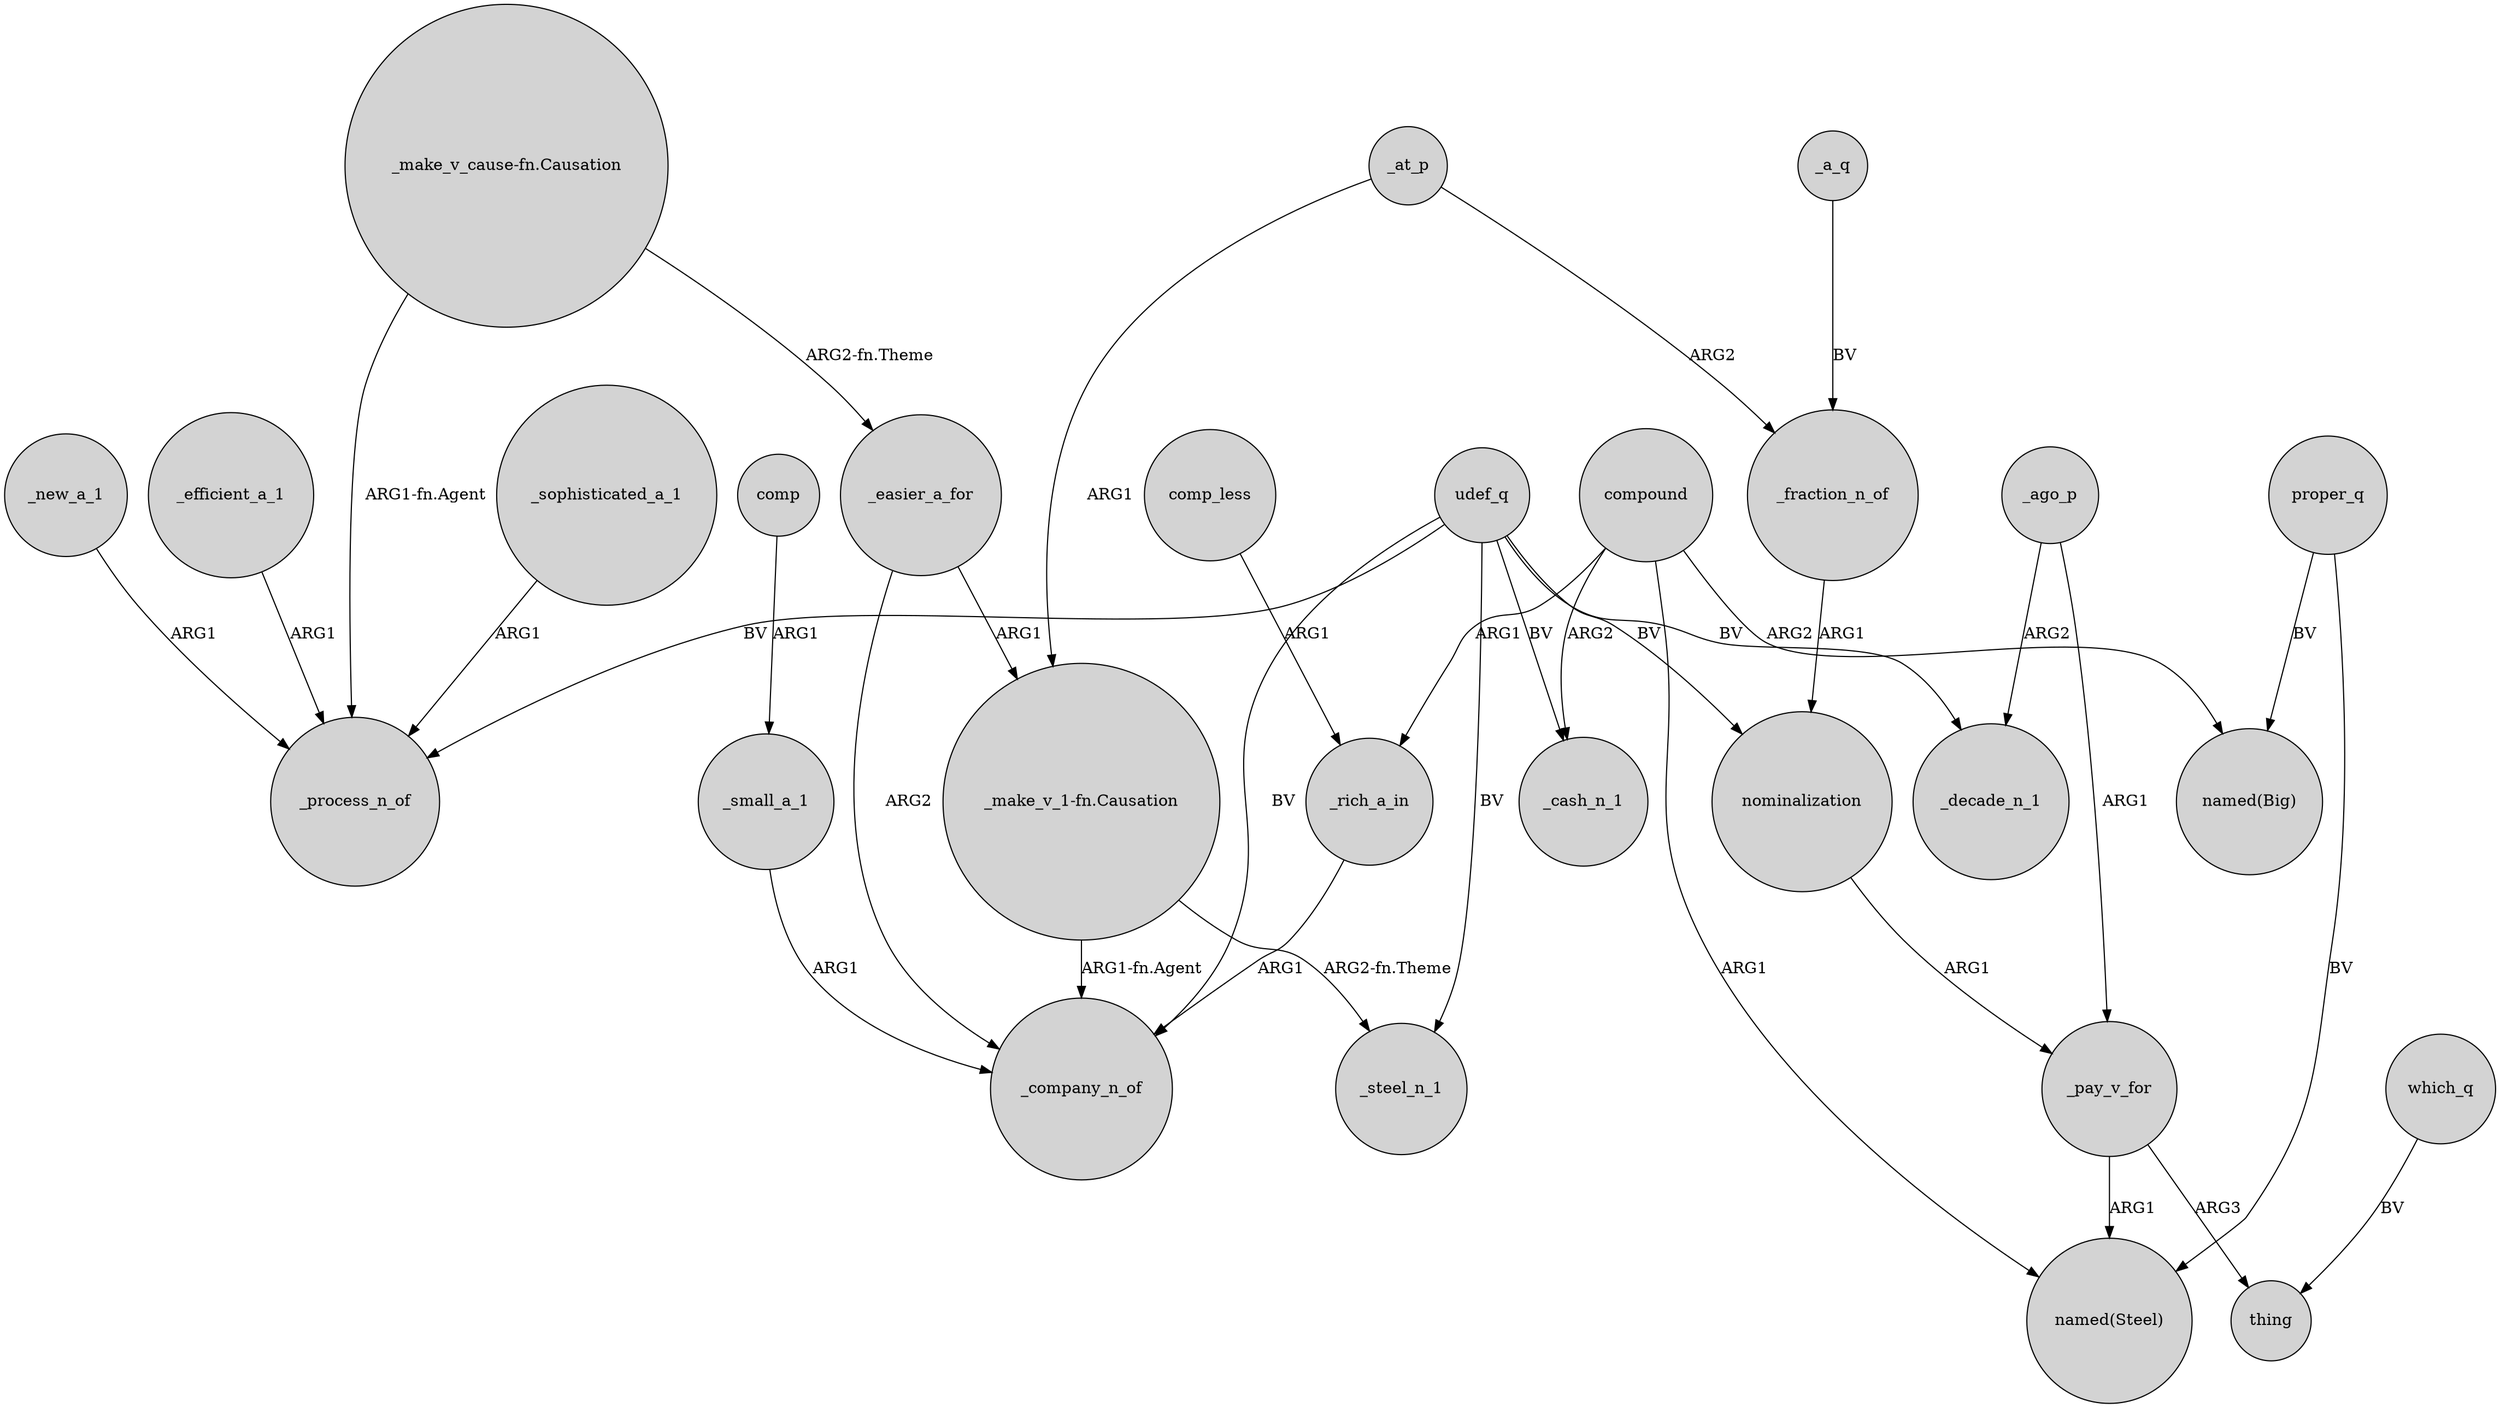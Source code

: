 digraph {
	node [shape=circle style=filled]
	_new_a_1 -> _process_n_of [label=ARG1]
	_easier_a_for -> "_make_v_1-fn.Causation" [label=ARG1]
	_efficient_a_1 -> _process_n_of [label=ARG1]
	compound -> "named(Steel)" [label=ARG1]
	_ago_p -> _pay_v_for [label=ARG1]
	_ago_p -> _decade_n_1 [label=ARG2]
	udef_q -> _cash_n_1 [label=BV]
	_at_p -> "_make_v_1-fn.Causation" [label=ARG1]
	udef_q -> _process_n_of [label=BV]
	_easier_a_for -> _company_n_of [label=ARG2]
	_pay_v_for -> thing [label=ARG3]
	_sophisticated_a_1 -> _process_n_of [label=ARG1]
	comp_less -> _rich_a_in [label=ARG1]
	udef_q -> _steel_n_1 [label=BV]
	"_make_v_1-fn.Causation" -> _steel_n_1 [label="ARG2-fn.Theme"]
	nominalization -> _pay_v_for [label=ARG1]
	"_make_v_cause-fn.Causation" -> _process_n_of [label="ARG1-fn.Agent"]
	_pay_v_for -> "named(Steel)" [label=ARG1]
	_at_p -> _fraction_n_of [label=ARG2]
	comp -> _small_a_1 [label=ARG1]
	_rich_a_in -> _company_n_of [label=ARG1]
	"_make_v_1-fn.Causation" -> _company_n_of [label="ARG1-fn.Agent"]
	"_make_v_cause-fn.Causation" -> _easier_a_for [label="ARG2-fn.Theme"]
	compound -> _rich_a_in [label=ARG1]
	udef_q -> nominalization [label=BV]
	proper_q -> "named(Steel)" [label=BV]
	compound -> _cash_n_1 [label=ARG2]
	_small_a_1 -> _company_n_of [label=ARG1]
	_fraction_n_of -> nominalization [label=ARG1]
	udef_q -> _company_n_of [label=BV]
	compound -> "named(Big)" [label=ARG2]
	_a_q -> _fraction_n_of [label=BV]
	udef_q -> _decade_n_1 [label=BV]
	which_q -> thing [label=BV]
	proper_q -> "named(Big)" [label=BV]
}
